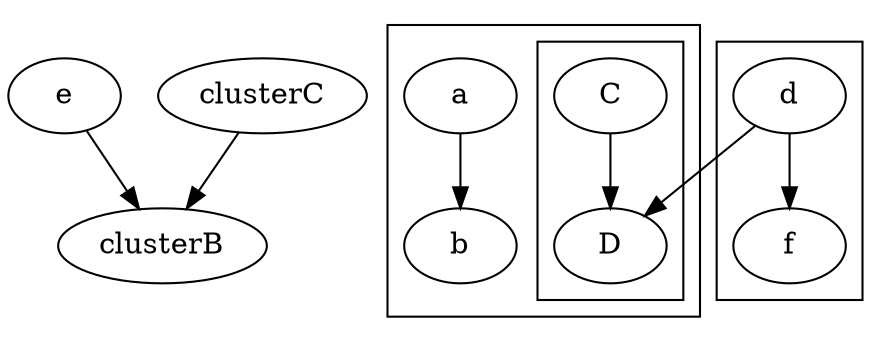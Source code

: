 digraph G {
  e;
  subgraph clusterA {
    a -> b;
    subgraph clusterC {
      C -> D;
    }
  }
  subgraph clusterB {
    d -> f
  }
  d -> D;
  e -> clusterB;
  clusterC -> clusterB;
}
